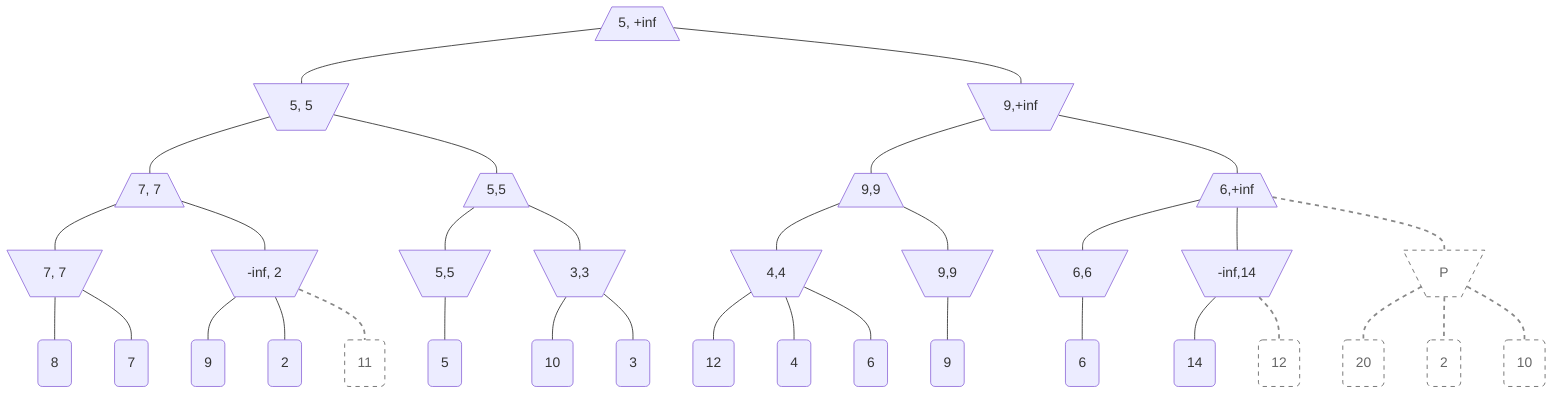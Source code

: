 flowchart TD
    classDef disabled fill:#fff,color:#666,stroke:#666,stroke-dasharray: 5 5
    
A[/5, +inf\] --- B    
A --- C

B[\5, 5/] --- D
B --- E
C[\9,+inf/] --- F
C --- G

D[/7, 7\] --- H
D --- I
E[/5,5\] --- J
E --- K
F[/9,9\] --- L
F --- M
G[/6,+inf\] --- N
G --- O
G --- P:::disabled

H[\7, 7/] --- a(8)
H --- b(7)
I[\-inf, 2/] --- c(9)
I --- d(2)
I --- e(11):::disabled
J[\5,5/] --- f(5)
K[\3,3/] --- g(10)
K --- h(3)
L[\4,4/] --- i(12)
L --- k(4)
L --- l(6)
M[\9,9/] --- m(9)
N[\6,6/] --- n(6)
O[\-inf,14/] --- o(14)
O --- p(12):::disabled
P[\P/] --- q(20):::disabled
P --- r(2):::disabled
P --- s(10):::disabled

%% linkStyle 0 stroke:#888,stroke-width:2px,stroke-dasharray: 5 5;
%% linkStyle 1 stroke:#888,stroke-width:2px,stroke-dasharray: 5 5;
%% linkStyle 2 stroke:#888,stroke-width:2px,stroke-dasharray: 5 5;
%% linkStyle 3 stroke:#888,stroke-width:2px,stroke-dasharray: 5 5;
%%linkStyle 4 stroke:#888,stroke-width:2px,stroke-dasharray: 5 5;
%% linkStyle 5 stroke:#888,stroke-width:2px,stroke-dasharray: 5 5;
%% linkStyle 6 stroke:#888,stroke-width:2px,stroke-dasharray: 5 5;
%% linkStyle 7 stroke:#888,stroke-width:2px,stroke-dasharray: 5 5;
%% linkStyle 8 stroke:#888,stroke-width:2px,stroke-dasharray: 5 5;
%% linkStyle 9 stroke:#888,stroke-width:2px,stroke-dasharray: 5 5;
%% linkStyle 10 stroke:#888,stroke-width:2px,stroke-dasharray: 5 5;
%% linkStyle 11 stroke:#888,stroke-width:2px,stroke-dasharray: 5 5;
%% linkStyle 12 stroke:#888,stroke-width:2px,stroke-dasharray: 5 5;
%% linkStyle 13 stroke:#888,stroke-width:2px,stroke-dasharray: 5 5;
linkStyle 14 stroke:#888,stroke-width:2px,stroke-dasharray: 5 5;
%% linkStyle 15 stroke:#888,stroke-width:2px,stroke-dasharray: 5 5;
%% linkStyle 16 stroke:#888,stroke-width:2px,stroke-dasharray: 5 5;
%% linkStyle 17 stroke:#888,stroke-width:2px,stroke-dasharray: 5 5;
%% linkStyle 18 stroke:#888,stroke-width:2px,stroke-dasharray: 5 5;
linkStyle 19 stroke:#888,stroke-width:2px,stroke-dasharray: 5 5;
%% linkStyle 20 stroke:#888,stroke-width:2px,stroke-dasharray: 5 5;
%% linkStyle 21 stroke:#888,stroke-width:2px,stroke-dasharray: 5 5;
%% linkStyle 22 stroke:#888,stroke-width:2px,stroke-dasharray: 5 5;
%% linkStyle 23 stroke:#888,stroke-width:2px,stroke-dasharray: 5 5;
%% linkStyle 24 stroke:#888,stroke-width:2px,stroke-dasharray: 5 5;
%% linkStyle 25 stroke:#888,stroke-width:2px,stroke-dasharray: 5 5;
%% linkStyle 26 stroke:#888,stroke-width:2px,stroke-dasharray: 5 5;
%% linkStyle 27 stroke:#888,stroke-width:2px,stroke-dasharray: 5 5;
%%linkStyle 28 stroke:#888,stroke-width:2px,stroke-dasharray: 5 5;
linkStyle 29 stroke:#888,stroke-width:2px,stroke-dasharray: 5 5;
linkStyle 30 stroke:#888,stroke-width:2px,stroke-dasharray: 5 5;
linkStyle 31 stroke:#888,stroke-width:2px,stroke-dasharray: 5 5;
linkStyle 32 stroke:#888,stroke-width:2px,stroke-dasharray: 5 5;